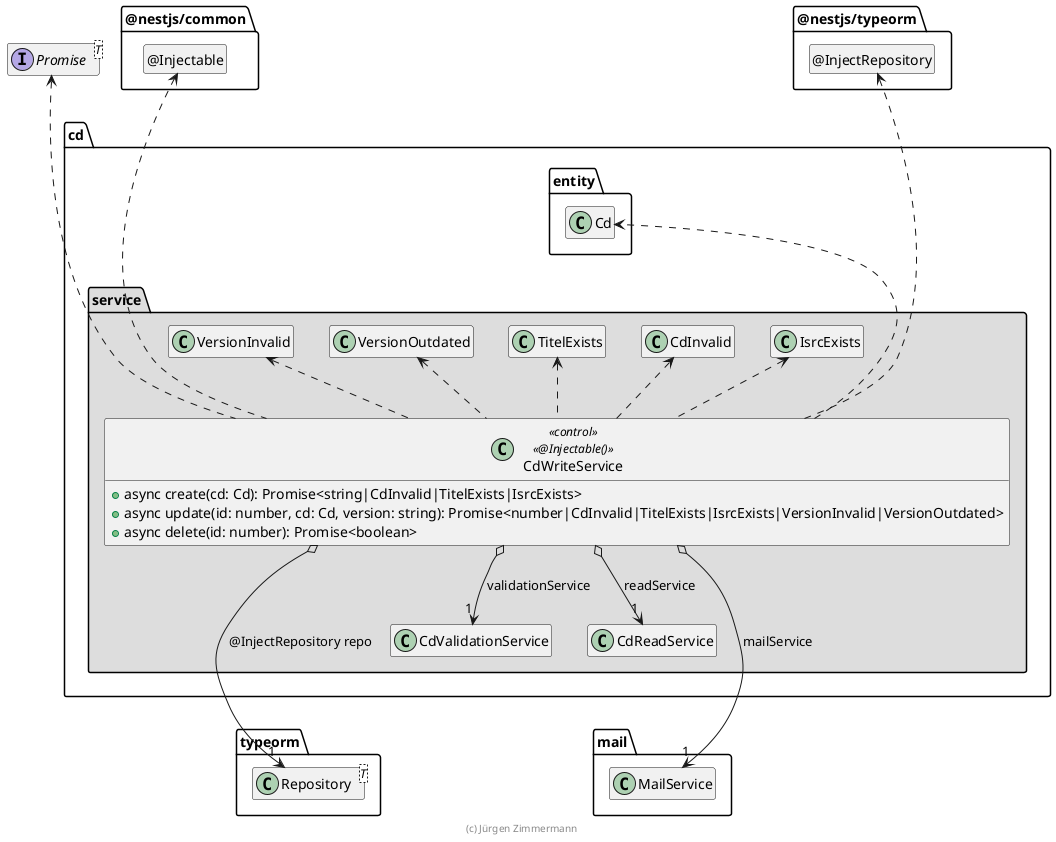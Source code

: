 ' Copyright (C) 2019 - present Juergen Zimmermann, Hochschule Karlsruhe
'
' This program is free software: you can redistribute it and/or modify
' it under the terms of the GNU General Public License as published by
' the Free Software Foundation, either version 3 of the License, or
' (at your option) any later version.
'
' This program is distributed in the hope that it will be useful,
' but WITHOUT ANY WARRANTY; without even the implied warranty of
' MERCHANTABILITY or FITNESS FOR A PARTICULAR PURPOSE.  See the
' GNU General Public License for more details.
'
' You should have received a copy of the GNU General Public License
' along with this program.  If not, see <https://www.gnu.org/licenses/>.

' Preview durch <Alt>d

@startuml Anwendungskern

interface Promise<T>

package @nestjs/common {
  class "@Injectable" as Injectable
  hide Injectable circle
}

package typeorm {
  class Repository<T>
}

package @nestjs/typeorm {
  class "@InjectRepository" as InjectRepository
  hide InjectRepository circle
}

package mail {
  class MailService
}

package cd {
  package entity {
    class Cd
  }

  package service #DDDDDD {
    class CdInvalid
    class TitelExists
    class IsrcExists
    class VersionInvalid
    class VersionOutdated

    class CdWriteService << control >> <<@Injectable()>> {
      + async create(cd: Cd): Promise<string|CdInvalid|TitelExists|IsrcExists>
      + async update(id: number, cd: Cd, version: string): Promise<number|CdInvalid|TitelExists|IsrcExists|VersionInvalid|VersionOutdated>
      + async delete(id: number): Promise<boolean>
    }

    CdWriteService o--> "1" CdValidationService: validationService
    CdWriteService o--> "1" CdReadService: readService
    CdWriteService o--> "1" Repository: @InjectRepository repo
    CdWriteService o--> "1" MailService: mailService

    CdWriteService .up.> Injectable
    CdWriteService .up.> InjectRepository

    CdWriteService .up.> Promise
    CdWriteService ..> Cd
    CdWriteService .up.> CdInvalid
    CdWriteService .up.> TitelExists
    CdWriteService .up.> IsrcExists
    CdWriteService .up.> VersionInvalid
    CdWriteService .up.> VersionOutdated

    CdInvalid .up[hidden].> Cd
    Cd .up[hidden].> Promise
    Cd .up[hidden].> Injectable
    Cd .up[hidden].> InjectRepository
    TitelExists .up[hidden].> Cd
    CdValidationService .[hidden].> Repository
    CdValidationService .[hidden].> MailService
  }
}

hide empty members

footer (c) Jürgen Zimmermann

@enduml

